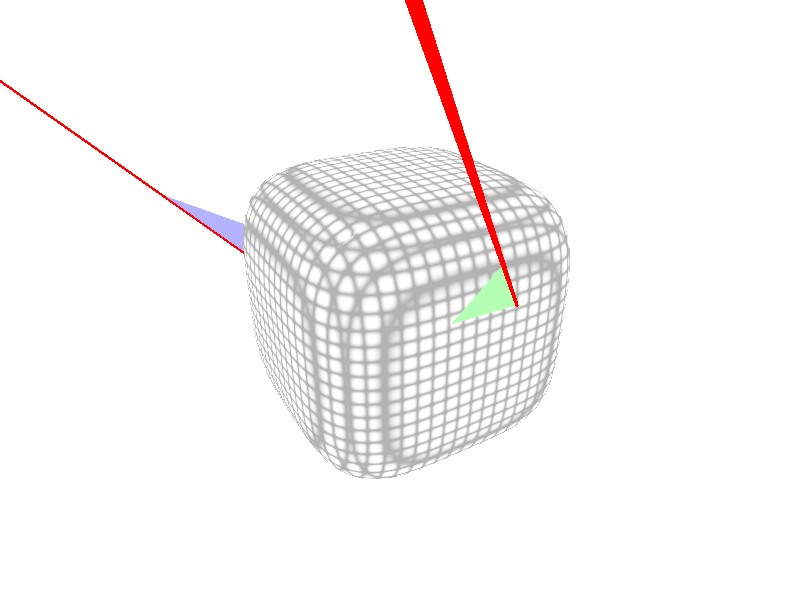 
                                        
                                        
// An area light (creates soft shadows)
// WARNING: This special light can significantly slow down rendering times!
light_source {
  0*x                 // light's position (translated below)
  color rgb 1.0       // light's color  
  translate <0, 0, -40>   // <x y z> position of light  
  rotate <40,10,30>
}
                   
                   
// perspective (default) camera
camera {
  location  vrotate(<0.0, 0.0, -5.0>, <40,10,30>) * 0.9
  look_at   <0.0, 0.0,  0.0>
  right     x*image_width/image_height
}

plane {<0.0,0.0,5.0>, 5.0


  pigment{ color rgb<1,1,1>}
  finish {ambient 1.0}
  
  rotate <10,10,30>

}
union {
        #declare a1 = <0.32003,  -0.99307,   0.36080>;
        #declare a2 = <0.99419,  -0.35797,  -0.28520>;
        
        #declare d1 = <-0.79976,   0.74570,   0.72852>;
        #declare d2 = <0.77351, -0.76571,   0.73900>;
        
        
        #declare a0 = a1 + 2*d1;
        #declare a3 = a2 - 2*d2;
        
        
        union {               
          cylinder {
                a1,  a2,  0.01}
          
          cylinder {
                a1 + 20*d1,  a1,  0.01}
        
          cylinder {
                a2,  a2 - 20*d2,  0.01}
          
          pigment {color rgb<1,0,0>}
          no_shadow
          // open
        }
        
        triangle {
                a0 a1 a2
          pigment {
                color rgbt<0.7,0.7,1.0, 0.1>  
          
          }                                              
          finish {ambient 0.6}    
          no_shadow
        }
        triangle {
                a1 a2 a3
          pigment {
                color rgbt<0.7,1.0,0.7, 0.1>  
          
          }                                              
          finish {ambient 0.6}    
          no_shadow
        }      
                // create a isosurface object - the equipotential surface
        // of a 3D math function f(x, y, z)
        isosurface {
          function { pow(x,4) + pow(y,4) + pow(z,4) - 1 }          // function (can also contain declared functions
          //function { fn_X(x, y, z) }        // alternative declared function
          contained_by { box { -1.2, 1.2 } }  // container shape
          //threshold 0.0                     // optional threshold value for isosurface [0.0]
          accuracy 0.001                      // accuracy of calculation [0.001]
          max_gradient 5                      // maximum gradient the function can have [1.1]
          //evaluate 5, 1.2, 0.95             // evaluate the maximum gradient
          //max_trace 1                       // maybe increase for use in CSG [1]
          //all_intersections                 // alternative to 'max_trace'
          //open                              // remove visible container surface
          
          pigment {                 
                
                 function {min(1.0, pow(mod(abs(x*10+0.5),1)*2-1,4) + pow(mod(abs(y*10+0.5),1)*2-1,4) + pow(mod(abs(z*10+0.5),1)*2-1,4))}
                      color_map {
                        [0.1  color rgbt<1,1,1,0.6>]
                        [0.6  color rgbt<0.8,0.8,0.8,0.5>]
                        [1.0  color rgbt<0.7,0.7,0.7,0.4>]
                      }
          
          }
          finish {ambient 0.0}    
          no_shadow
        }
        rotate <0,clock*10,0>
}